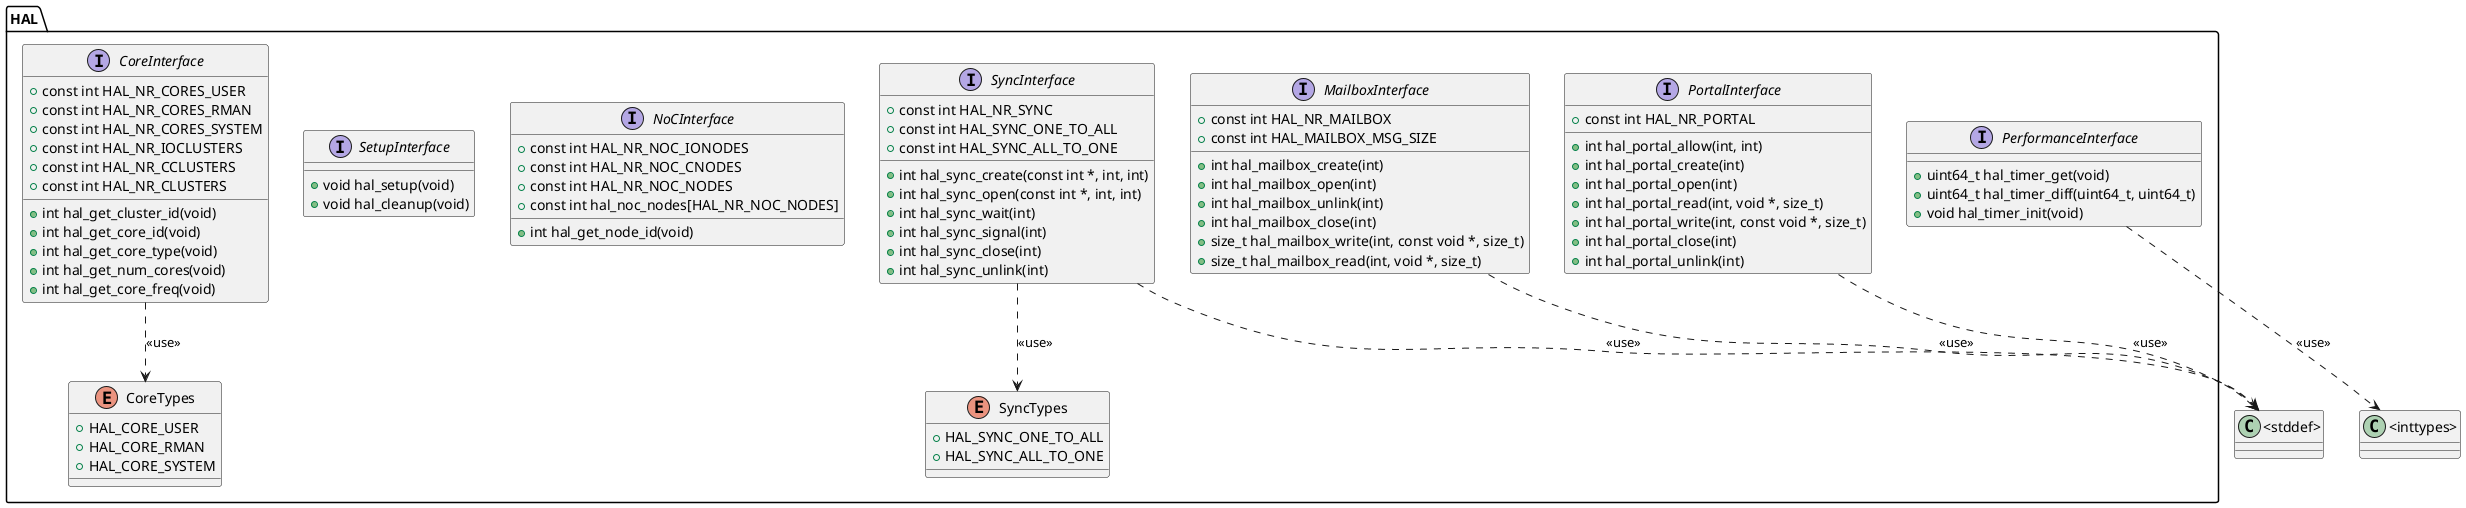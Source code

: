 @startuml

namespace HAL {
	enum HAL.CoreTypes {
		+ HAL_CORE_USER
		+ HAL_CORE_RMAN
		+ HAL_CORE_SYSTEM
	}

	interface HAL.CoreInterface {
		+ const int HAL_NR_CORES_USER
		+ const int HAL_NR_CORES_RMAN
		+ const int HAL_NR_CORES_SYSTEM
		+ const int HAL_NR_IOCLUSTERS
		+ const int HAL_NR_CCLUSTERS
		+ const int HAL_NR_CLUSTERS
		+ int hal_get_cluster_id(void)
		+ int hal_get_core_id(void)
		+ int hal_get_core_type(void)
		+ int hal_get_num_cores(void)
		+ int hal_get_core_freq(void)
	}

	interface HAL.MailboxInterface {
		+ const int HAL_NR_MAILBOX
		+ const int HAL_MAILBOX_MSG_SIZE
		+ int hal_mailbox_create(int)
		+ int hal_mailbox_open(int)
		+ int hal_mailbox_unlink(int)
		+ int hal_mailbox_close(int)
		+ size_t hal_mailbox_write(int, const void *, size_t)
		+ size_t hal_mailbox_read(int, void *, size_t)
	}

	enum HAL.SyncTypes {
		+ HAL_SYNC_ONE_TO_ALL
		+ HAL_SYNC_ALL_TO_ONE
	}	

	interface HAL.SyncInterface {
		+ const int HAL_NR_SYNC
		+ const int HAL_SYNC_ONE_TO_ALL
		+ const int HAL_SYNC_ALL_TO_ONE
		+ int hal_sync_create(const int *, int, int)
		+ int hal_sync_open(const int *, int, int)
		+ int hal_sync_wait(int)
		+ int hal_sync_signal(int)
		+ int hal_sync_close(int)
		+ int hal_sync_unlink(int)
	}

	interface HAL.PortalInterface {
		+ const int HAL_NR_PORTAL
		+ int hal_portal_allow(int, int)
		+ int hal_portal_create(int)
		+ int hal_portal_open(int)
		+ int hal_portal_read(int, void *, size_t)
		+ int hal_portal_write(int, const void *, size_t)
		+ int hal_portal_close(int)
		+ int hal_portal_unlink(int)
	}

	interface HAL.NoCInterface {
		+ const int HAL_NR_NOC_IONODES
		+ const int HAL_NR_NOC_CNODES
		+ const int HAL_NR_NOC_NODES
		+ const int hal_noc_nodes[HAL_NR_NOC_NODES]
		+ int hal_get_node_id(void)
	}

	interface HAL.SetupInterface {
		+ void hal_setup(void)
		+ void hal_cleanup(void)
	}

	interface HAL.PerformanceInterface {
		+ uint64_t hal_timer_get(void)
		+ uint64_t hal_timer_diff(uint64_t, uint64_t)
		+ void hal_timer_init(void)
	}

	HAL.CoreInterface ..> HAL.CoreTypes : <<use>>
	HAL.SyncInterface ..> HAL.SyncTypes : <<use>>
}

HAL.SyncInterface        ..> "<stddef>"   : <<use>>
HAL.MailboxInterface     ..> "<stddef>"   : <<use>>
HAL.PortalInterface      ..> "<stddef>"   : <<use>>
HAL.PerformanceInterface ..> "<inttypes>" : <<use>>

@enduml
